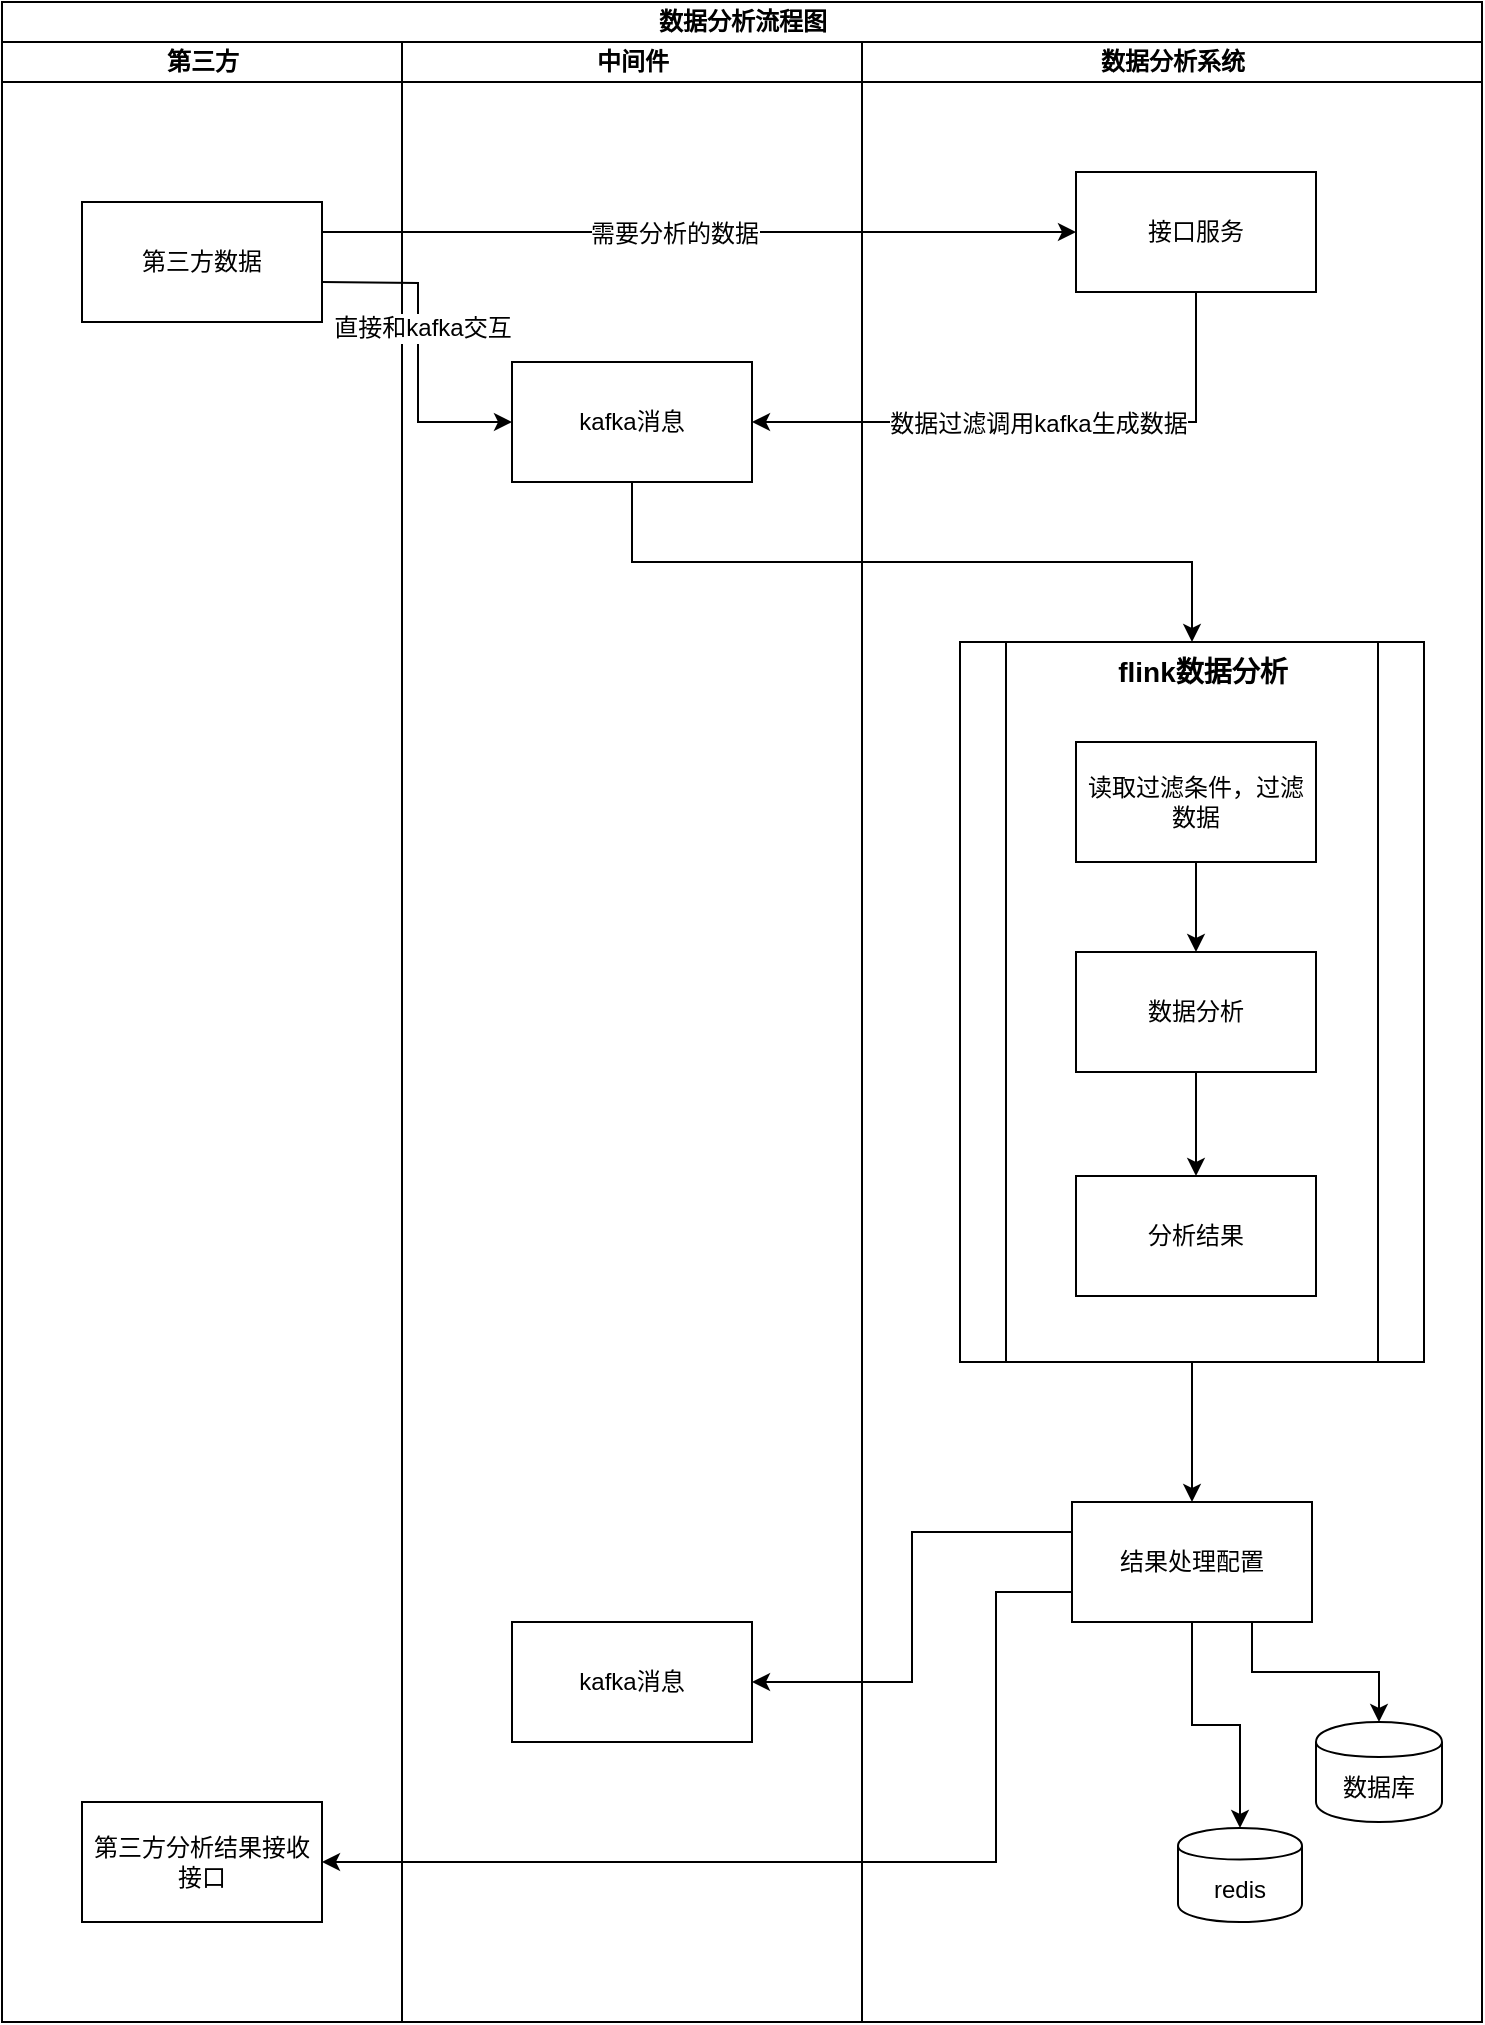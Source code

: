<mxfile pages="1" version="11.2.8" type="github"><diagram id="uz7sSqf7t896uMICqNpG" name="Page-1"><mxGraphModel dx="1278" dy="1717" grid="1" gridSize="10" guides="1" tooltips="1" connect="1" arrows="1" fold="1" page="1" pageScale="1" pageWidth="827" pageHeight="1169" math="0" shadow="0"><root><mxCell id="0"/><mxCell id="1" parent="0"/><mxCell id="KSF9DqWCjjQyArTl82LK-3" value="数据分析流程图" style="swimlane;html=1;childLayout=stackLayout;resizeParent=1;resizeParentMax=0;startSize=20;" parent="1" vertex="1"><mxGeometry x="53" y="-110" width="740" height="1010" as="geometry"/></mxCell><mxCell id="KSF9DqWCjjQyArTl82LK-4" value="第三方" style="swimlane;html=1;startSize=20;" parent="KSF9DqWCjjQyArTl82LK-3" vertex="1"><mxGeometry y="20" width="200" height="990" as="geometry"/></mxCell><mxCell id="KSF9DqWCjjQyArTl82LK-7" value="第三方数据" style="rounded=0;whiteSpace=wrap;html=1;" parent="KSF9DqWCjjQyArTl82LK-4" vertex="1"><mxGeometry x="40" y="80" width="120" height="60" as="geometry"/></mxCell><mxCell id="KSF9DqWCjjQyArTl82LK-42" value="第三方分析结果接收接口" style="rounded=0;whiteSpace=wrap;html=1;" parent="KSF9DqWCjjQyArTl82LK-4" vertex="1"><mxGeometry x="40" y="880" width="120" height="60" as="geometry"/></mxCell><mxCell id="KSF9DqWCjjQyArTl82LK-5" value="中间件" style="swimlane;html=1;startSize=20;" parent="KSF9DqWCjjQyArTl82LK-3" vertex="1"><mxGeometry x="200" y="20" width="230" height="990" as="geometry"/></mxCell><mxCell id="KSF9DqWCjjQyArTl82LK-8" value="kafka消息" style="rounded=0;whiteSpace=wrap;html=1;" parent="KSF9DqWCjjQyArTl82LK-5" vertex="1"><mxGeometry x="55" y="160" width="120" height="60" as="geometry"/></mxCell><mxCell id="KSF9DqWCjjQyArTl82LK-36" value="kafka消息" style="rounded=0;whiteSpace=wrap;html=1;" parent="KSF9DqWCjjQyArTl82LK-5" vertex="1"><mxGeometry x="55" y="790" width="120" height="60" as="geometry"/></mxCell><mxCell id="KSF9DqWCjjQyArTl82LK-6" value="数据分析系统" style="swimlane;html=1;startSize=20;" parent="KSF9DqWCjjQyArTl82LK-3" vertex="1"><mxGeometry x="430" y="20" width="310" height="990" as="geometry"/></mxCell><mxCell id="KSF9DqWCjjQyArTl82LK-33" style="edgeStyle=orthogonalEdgeStyle;rounded=0;orthogonalLoop=1;jettySize=auto;html=1;exitX=0.5;exitY=1;exitDx=0;exitDy=0;" parent="KSF9DqWCjjQyArTl82LK-6" source="KSF9DqWCjjQyArTl82LK-21" target="KSF9DqWCjjQyArTl82LK-32" edge="1"><mxGeometry relative="1" as="geometry"/></mxCell><mxCell id="KSF9DqWCjjQyArTl82LK-21" value="&lt;span style=&quot;font-family: &amp;#34;helvetica&amp;#34; , &amp;#34;arial&amp;#34; , sans-serif ; font-size: 0px&quot;&gt;%3CmxGraphModel%3E%3Croot%3E%3CmxCell%20id%3D%220%22%2F%3E%3CmxCell%20id%3D%221%22%20parent%3D%220%22%2F%3E%3CmxCell%20id%3D%222%22%20value%3D%22%E8%AF%BB%E5%8F%96%E8%BF%87%E6%BB%A4%E6%9D%A1%E4%BB%B6%EF%BC%8C%E8%BF%87%E6%BB%A4%E6%95%B0%E6%8D%AE%22%20style%3D%22rounded%3D0%3BwhiteSpace%3Dwrap%3Bhtml%3D1%3B%22%20vertex%3D%221%22%20parent%3D%221%22%3E%3CmxGeometry%20x%3D%22580%22%20y%3D%22710%22%20width%3D%22120%22%20height%3D%2260%22%20as%3D%22geometry%22%2F%3E%3C%2FmxCell%3E%3C%2Froot%3E%3C%2FmxGraphModel%3E&lt;/span&gt;&lt;span style=&quot;font-family: &amp;#34;helvetica&amp;#34; , &amp;#34;arial&amp;#34; , sans-serif ; font-size: 0px ; white-space: nowrap&quot;&gt;%3CmxGraphModel%3E%3Croot%3E%3CmxCell%20id%3D%220%22%2F%3E%3CmxCell%20id%3D%221%22%20parent%3D%220%22%2F%3E%3CmxCell%20id%3D%222%22%20value%3D%22%E8%AF%BB%E5%8F%96%E8%BF%87%E6%BB%A4%E6%9D%A1%E4%BB%B6%EF%BC%8C%E8%BF%87%E6%BB%A4%E6%95%B0%E6%8D%AE%22%20style%3D%22rounded%3D0%3BwhiteSpace%3Dwrap%3Bhtml%3D1%3B%22%20vertex%3D%221%22%20parent%3D%221%22%3E%3CmxGeometry%20x%3D%22580%22%20y%3D%22710%22%20width%3D%22120%22%20height%3D%2260%22%20as%3D%22geometry%22%2F%3E%3C%2FmxCell%3E%3C%2Froot%3E%3C%2FmxGraphModel%3E&lt;/span&gt;" style="shape=process;whiteSpace=wrap;html=1;backgroundOutline=1;" parent="KSF9DqWCjjQyArTl82LK-6" vertex="1"><mxGeometry x="49" y="300" width="232" height="360" as="geometry"/></mxCell><mxCell id="KSF9DqWCjjQyArTl82LK-10" value="接口服务" style="rounded=0;whiteSpace=wrap;html=1;" parent="KSF9DqWCjjQyArTl82LK-6" vertex="1"><mxGeometry x="107" y="65" width="120" height="60" as="geometry"/></mxCell><mxCell id="KSF9DqWCjjQyArTl82LK-29" style="edgeStyle=orthogonalEdgeStyle;rounded=0;orthogonalLoop=1;jettySize=auto;html=1;entryX=0.5;entryY=0;entryDx=0;entryDy=0;" parent="KSF9DqWCjjQyArTl82LK-6" source="KSF9DqWCjjQyArTl82LK-18" target="KSF9DqWCjjQyArTl82LK-27" edge="1"><mxGeometry relative="1" as="geometry"/></mxCell><mxCell id="KSF9DqWCjjQyArTl82LK-18" value="读取过滤条件，过滤数据" style="rounded=0;whiteSpace=wrap;html=1;" parent="KSF9DqWCjjQyArTl82LK-6" vertex="1"><mxGeometry x="107" y="350" width="120" height="60" as="geometry"/></mxCell><mxCell id="KSF9DqWCjjQyArTl82LK-26" value="&lt;font style=&quot;font-size: 14px&quot;&gt;&lt;b&gt;flink数据分析&lt;/b&gt;&lt;/font&gt;" style="text;html=1;strokeColor=none;fillColor=none;align=center;verticalAlign=middle;whiteSpace=wrap;rounded=0;" parent="KSF9DqWCjjQyArTl82LK-6" vertex="1"><mxGeometry x="123" y="300" width="95" height="30" as="geometry"/></mxCell><mxCell id="KSF9DqWCjjQyArTl82LK-31" style="edgeStyle=orthogonalEdgeStyle;rounded=0;orthogonalLoop=1;jettySize=auto;html=1;exitX=0.5;exitY=1;exitDx=0;exitDy=0;entryX=0.5;entryY=0;entryDx=0;entryDy=0;" parent="KSF9DqWCjjQyArTl82LK-6" source="KSF9DqWCjjQyArTl82LK-27" target="KSF9DqWCjjQyArTl82LK-30" edge="1"><mxGeometry relative="1" as="geometry"/></mxCell><mxCell id="KSF9DqWCjjQyArTl82LK-27" value="数据分析" style="rounded=0;whiteSpace=wrap;html=1;" parent="KSF9DqWCjjQyArTl82LK-6" vertex="1"><mxGeometry x="107" y="455" width="120" height="60" as="geometry"/></mxCell><mxCell id="KSF9DqWCjjQyArTl82LK-30" value="分析结果" style="rounded=0;whiteSpace=wrap;html=1;" parent="KSF9DqWCjjQyArTl82LK-6" vertex="1"><mxGeometry x="107" y="567" width="120" height="60" as="geometry"/></mxCell><mxCell id="KSF9DqWCjjQyArTl82LK-38" style="edgeStyle=orthogonalEdgeStyle;rounded=0;orthogonalLoop=1;jettySize=auto;html=1;exitX=0.75;exitY=1;exitDx=0;exitDy=0;entryX=0.5;entryY=0;entryDx=0;entryDy=0;" parent="KSF9DqWCjjQyArTl82LK-6" source="KSF9DqWCjjQyArTl82LK-32" target="KSF9DqWCjjQyArTl82LK-34" edge="1"><mxGeometry relative="1" as="geometry"/></mxCell><mxCell id="KSF9DqWCjjQyArTl82LK-41" style="edgeStyle=orthogonalEdgeStyle;rounded=0;orthogonalLoop=1;jettySize=auto;html=1;exitX=0.5;exitY=1;exitDx=0;exitDy=0;entryX=0.5;entryY=0;entryDx=0;entryDy=0;" parent="KSF9DqWCjjQyArTl82LK-6" source="KSF9DqWCjjQyArTl82LK-32" target="KSF9DqWCjjQyArTl82LK-35" edge="1"><mxGeometry relative="1" as="geometry"/></mxCell><mxCell id="KSF9DqWCjjQyArTl82LK-32" value="结果处理配置" style="rounded=0;whiteSpace=wrap;html=1;" parent="KSF9DqWCjjQyArTl82LK-6" vertex="1"><mxGeometry x="105" y="730" width="120" height="60" as="geometry"/></mxCell><mxCell id="KSF9DqWCjjQyArTl82LK-34" value="数据库" style="shape=cylinder;whiteSpace=wrap;html=1;boundedLbl=1;backgroundOutline=1;" parent="KSF9DqWCjjQyArTl82LK-6" vertex="1"><mxGeometry x="227" y="840" width="63" height="50" as="geometry"/></mxCell><mxCell id="KSF9DqWCjjQyArTl82LK-35" value="redis" style="shape=cylinder;whiteSpace=wrap;html=1;boundedLbl=1;backgroundOutline=1;" parent="KSF9DqWCjjQyArTl82LK-6" vertex="1"><mxGeometry x="158" y="893" width="62" height="47" as="geometry"/></mxCell><mxCell id="KSF9DqWCjjQyArTl82LK-9" style="edgeStyle=orthogonalEdgeStyle;rounded=0;orthogonalLoop=1;jettySize=auto;html=1;entryX=0;entryY=0.5;entryDx=0;entryDy=0;" parent="KSF9DqWCjjQyArTl82LK-3" target="KSF9DqWCjjQyArTl82LK-8" edge="1"><mxGeometry relative="1" as="geometry"><mxPoint x="160" y="140" as="sourcePoint"/></mxGeometry></mxCell><mxCell id="KSF9DqWCjjQyArTl82LK-13" value="直接和kafka交互" style="text;html=1;resizable=0;points=[];align=center;verticalAlign=middle;labelBackgroundColor=#ffffff;" parent="KSF9DqWCjjQyArTl82LK-9" vertex="1" connectable="0"><mxGeometry x="-0.418" y="-22" relative="1" as="geometry"><mxPoint x="24" y="22" as="offset"/></mxGeometry></mxCell><mxCell id="KSF9DqWCjjQyArTl82LK-11" style="edgeStyle=orthogonalEdgeStyle;rounded=0;orthogonalLoop=1;jettySize=auto;html=1;exitX=1;exitY=0.25;exitDx=0;exitDy=0;" parent="KSF9DqWCjjQyArTl82LK-3" source="KSF9DqWCjjQyArTl82LK-7" target="KSF9DqWCjjQyArTl82LK-10" edge="1"><mxGeometry relative="1" as="geometry"/></mxCell><mxCell id="KSF9DqWCjjQyArTl82LK-15" value="需要分析的数据" style="text;html=1;resizable=0;points=[];align=center;verticalAlign=middle;labelBackgroundColor=#ffffff;" parent="KSF9DqWCjjQyArTl82LK-11" vertex="1" connectable="0"><mxGeometry x="-0.067" y="-1" relative="1" as="geometry"><mxPoint as="offset"/></mxGeometry></mxCell><mxCell id="KSF9DqWCjjQyArTl82LK-12" style="edgeStyle=orthogonalEdgeStyle;rounded=0;orthogonalLoop=1;jettySize=auto;html=1;exitX=0.5;exitY=1;exitDx=0;exitDy=0;entryX=1;entryY=0.5;entryDx=0;entryDy=0;" parent="KSF9DqWCjjQyArTl82LK-3" source="KSF9DqWCjjQyArTl82LK-10" target="KSF9DqWCjjQyArTl82LK-8" edge="1"><mxGeometry relative="1" as="geometry"/></mxCell><mxCell id="KSF9DqWCjjQyArTl82LK-14" value="数据过滤调用kafka生成数据" style="text;html=1;resizable=0;points=[];align=center;verticalAlign=middle;labelBackgroundColor=#ffffff;" parent="KSF9DqWCjjQyArTl82LK-12" vertex="1" connectable="0"><mxGeometry x="0.005" y="1" relative="1" as="geometry"><mxPoint as="offset"/></mxGeometry></mxCell><mxCell id="KSF9DqWCjjQyArTl82LK-17" style="edgeStyle=orthogonalEdgeStyle;rounded=0;orthogonalLoop=1;jettySize=auto;html=1;exitX=0.5;exitY=1;exitDx=0;exitDy=0;entryX=0.5;entryY=0;entryDx=0;entryDy=0;" parent="KSF9DqWCjjQyArTl82LK-3" source="KSF9DqWCjjQyArTl82LK-8" target="KSF9DqWCjjQyArTl82LK-21" edge="1"><mxGeometry relative="1" as="geometry"><mxPoint x="585" y="310" as="targetPoint"/></mxGeometry></mxCell><mxCell id="KSF9DqWCjjQyArTl82LK-37" style="edgeStyle=orthogonalEdgeStyle;rounded=0;orthogonalLoop=1;jettySize=auto;html=1;exitX=0;exitY=0.25;exitDx=0;exitDy=0;entryX=1;entryY=0.5;entryDx=0;entryDy=0;" parent="KSF9DqWCjjQyArTl82LK-3" source="KSF9DqWCjjQyArTl82LK-32" target="KSF9DqWCjjQyArTl82LK-36" edge="1"><mxGeometry relative="1" as="geometry"/></mxCell><mxCell id="KSF9DqWCjjQyArTl82LK-43" style="edgeStyle=orthogonalEdgeStyle;rounded=0;orthogonalLoop=1;jettySize=auto;html=1;exitX=0;exitY=0.75;exitDx=0;exitDy=0;entryX=1;entryY=0.5;entryDx=0;entryDy=0;" parent="KSF9DqWCjjQyArTl82LK-3" source="KSF9DqWCjjQyArTl82LK-32" target="KSF9DqWCjjQyArTl82LK-42" edge="1"><mxGeometry relative="1" as="geometry"><Array as="points"><mxPoint x="497" y="795"/><mxPoint x="497" y="930"/></Array></mxGeometry></mxCell></root></mxGraphModel></diagram></mxfile>